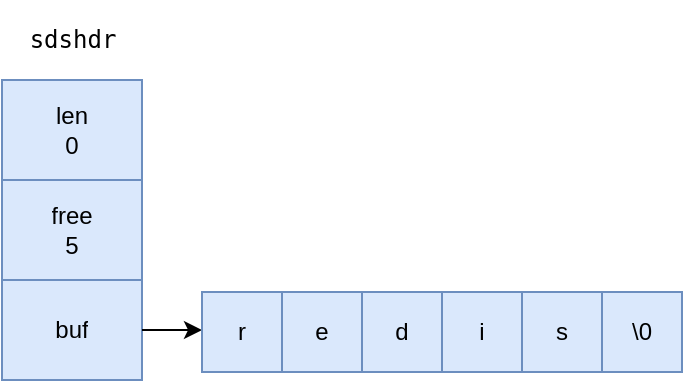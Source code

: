 <mxfile version="15.4.0" type="device"><diagram id="kW8DddDEuI496NB0POte" name="第 1 页"><mxGraphModel dx="1773" dy="1798" grid="1" gridSize="10" guides="1" tooltips="1" connect="1" arrows="1" fold="1" page="1" pageScale="1" pageWidth="827" pageHeight="1169" math="0" shadow="0"><root><mxCell id="0"/><mxCell id="1" parent="0"/><mxCell id="2_AiGO4PzBopORdrKKdX-1" value="" style="shape=table;html=1;whiteSpace=wrap;startSize=0;container=1;collapsible=0;childLayout=tableLayout;fillColor=#dae8fc;strokeColor=#6c8ebf;" parent="1" vertex="1"><mxGeometry x="-160" y="10" width="70" height="150" as="geometry"/></mxCell><mxCell id="2_AiGO4PzBopORdrKKdX-2" value="" style="shape=partialRectangle;html=1;whiteSpace=wrap;collapsible=0;dropTarget=0;pointerEvents=0;fillColor=none;top=0;left=0;bottom=0;right=0;points=[[0,0.5],[1,0.5]];portConstraint=eastwest;" parent="2_AiGO4PzBopORdrKKdX-1" vertex="1"><mxGeometry width="70" height="50" as="geometry"/></mxCell><mxCell id="2_AiGO4PzBopORdrKKdX-3" value="len&lt;br&gt;0" style="shape=partialRectangle;html=1;whiteSpace=wrap;connectable=0;fillColor=none;top=0;left=0;bottom=0;right=0;overflow=hidden;pointerEvents=1;" parent="2_AiGO4PzBopORdrKKdX-2" vertex="1"><mxGeometry width="70" height="50" as="geometry"><mxRectangle width="70" height="50" as="alternateBounds"/></mxGeometry></mxCell><mxCell id="2_AiGO4PzBopORdrKKdX-4" value="" style="shape=partialRectangle;html=1;whiteSpace=wrap;collapsible=0;dropTarget=0;pointerEvents=0;fillColor=none;top=0;left=0;bottom=0;right=0;points=[[0,0.5],[1,0.5]];portConstraint=eastwest;" parent="2_AiGO4PzBopORdrKKdX-1" vertex="1"><mxGeometry y="50" width="70" height="50" as="geometry"/></mxCell><mxCell id="2_AiGO4PzBopORdrKKdX-5" value="free&lt;br&gt;5" style="shape=partialRectangle;html=1;whiteSpace=wrap;connectable=0;fillColor=none;top=0;left=0;bottom=0;right=0;overflow=hidden;pointerEvents=1;" parent="2_AiGO4PzBopORdrKKdX-4" vertex="1"><mxGeometry width="70" height="50" as="geometry"><mxRectangle width="70" height="50" as="alternateBounds"/></mxGeometry></mxCell><mxCell id="2_AiGO4PzBopORdrKKdX-6" value="" style="shape=partialRectangle;html=1;whiteSpace=wrap;collapsible=0;dropTarget=0;pointerEvents=0;fillColor=none;top=0;left=0;bottom=0;right=0;points=[[0,0.5],[1,0.5]];portConstraint=eastwest;" parent="2_AiGO4PzBopORdrKKdX-1" vertex="1"><mxGeometry y="100" width="70" height="50" as="geometry"/></mxCell><mxCell id="2_AiGO4PzBopORdrKKdX-7" value="buf" style="shape=partialRectangle;html=1;whiteSpace=wrap;connectable=0;fillColor=none;top=0;left=0;bottom=0;right=0;overflow=hidden;pointerEvents=1;" parent="2_AiGO4PzBopORdrKKdX-6" vertex="1"><mxGeometry width="70" height="50" as="geometry"><mxRectangle width="70" height="50" as="alternateBounds"/></mxGeometry></mxCell><mxCell id="2_AiGO4PzBopORdrKKdX-8" value="&lt;pre&gt;sdshdr&lt;/pre&gt;" style="text;html=1;align=center;verticalAlign=middle;resizable=0;points=[];autosize=1;strokeColor=none;fillColor=none;" parent="1" vertex="1"><mxGeometry x="-155" y="-30" width="60" height="40" as="geometry"/></mxCell><mxCell id="rgVPfaesB7n2llA9cahi-2" style="edgeStyle=orthogonalEdgeStyle;rounded=0;orthogonalLoop=1;jettySize=auto;html=1;exitX=1;exitY=0.5;exitDx=0;exitDy=0;entryX=0;entryY=0.5;entryDx=0;entryDy=0;" edge="1" parent="1" source="2_AiGO4PzBopORdrKKdX-6"><mxGeometry relative="1" as="geometry"><mxPoint x="-60" y="135" as="targetPoint"/></mxGeometry></mxCell><mxCell id="rgVPfaesB7n2llA9cahi-3" value="" style="shape=table;html=1;whiteSpace=wrap;startSize=0;container=1;collapsible=0;childLayout=tableLayout;fillColor=#dae8fc;strokeColor=#6c8ebf;" vertex="1" parent="1"><mxGeometry x="-60" y="116" width="240" height="40" as="geometry"/></mxCell><mxCell id="rgVPfaesB7n2llA9cahi-4" value="" style="shape=partialRectangle;html=1;whiteSpace=wrap;collapsible=0;dropTarget=0;pointerEvents=0;fillColor=none;top=0;left=0;bottom=0;right=0;points=[[0,0.5],[1,0.5]];portConstraint=eastwest;" vertex="1" parent="rgVPfaesB7n2llA9cahi-3"><mxGeometry width="240" height="40" as="geometry"/></mxCell><mxCell id="rgVPfaesB7n2llA9cahi-5" value="r" style="shape=partialRectangle;html=1;whiteSpace=wrap;connectable=0;fillColor=none;top=0;left=0;bottom=0;right=0;overflow=hidden;pointerEvents=1;" vertex="1" parent="rgVPfaesB7n2llA9cahi-4"><mxGeometry width="40" height="40" as="geometry"><mxRectangle width="40" height="40" as="alternateBounds"/></mxGeometry></mxCell><mxCell id="rgVPfaesB7n2llA9cahi-6" value="e" style="shape=partialRectangle;html=1;whiteSpace=wrap;connectable=0;fillColor=none;top=0;left=0;bottom=0;right=0;overflow=hidden;pointerEvents=1;" vertex="1" parent="rgVPfaesB7n2llA9cahi-4"><mxGeometry x="40" width="40" height="40" as="geometry"><mxRectangle width="40" height="40" as="alternateBounds"/></mxGeometry></mxCell><mxCell id="rgVPfaesB7n2llA9cahi-7" value="d" style="shape=partialRectangle;html=1;whiteSpace=wrap;connectable=0;fillColor=none;top=0;left=0;bottom=0;right=0;overflow=hidden;pointerEvents=1;" vertex="1" parent="rgVPfaesB7n2llA9cahi-4"><mxGeometry x="80" width="40" height="40" as="geometry"><mxRectangle width="40" height="40" as="alternateBounds"/></mxGeometry></mxCell><mxCell id="rgVPfaesB7n2llA9cahi-16" value="i" style="shape=partialRectangle;html=1;whiteSpace=wrap;connectable=0;fillColor=none;top=0;left=0;bottom=0;right=0;overflow=hidden;pointerEvents=1;" vertex="1" parent="rgVPfaesB7n2llA9cahi-4"><mxGeometry x="120" width="40" height="40" as="geometry"><mxRectangle width="40" height="40" as="alternateBounds"/></mxGeometry></mxCell><mxCell id="rgVPfaesB7n2llA9cahi-19" value="s" style="shape=partialRectangle;html=1;whiteSpace=wrap;connectable=0;fillColor=none;top=0;left=0;bottom=0;right=0;overflow=hidden;pointerEvents=1;" vertex="1" parent="rgVPfaesB7n2llA9cahi-4"><mxGeometry x="160" width="40" height="40" as="geometry"><mxRectangle width="40" height="40" as="alternateBounds"/></mxGeometry></mxCell><mxCell id="rgVPfaesB7n2llA9cahi-22" value="\0" style="shape=partialRectangle;html=1;whiteSpace=wrap;connectable=0;fillColor=none;top=0;left=0;bottom=0;right=0;overflow=hidden;pointerEvents=1;" vertex="1" parent="rgVPfaesB7n2llA9cahi-4"><mxGeometry x="200" width="40" height="40" as="geometry"><mxRectangle width="40" height="40" as="alternateBounds"/></mxGeometry></mxCell></root></mxGraphModel></diagram></mxfile>